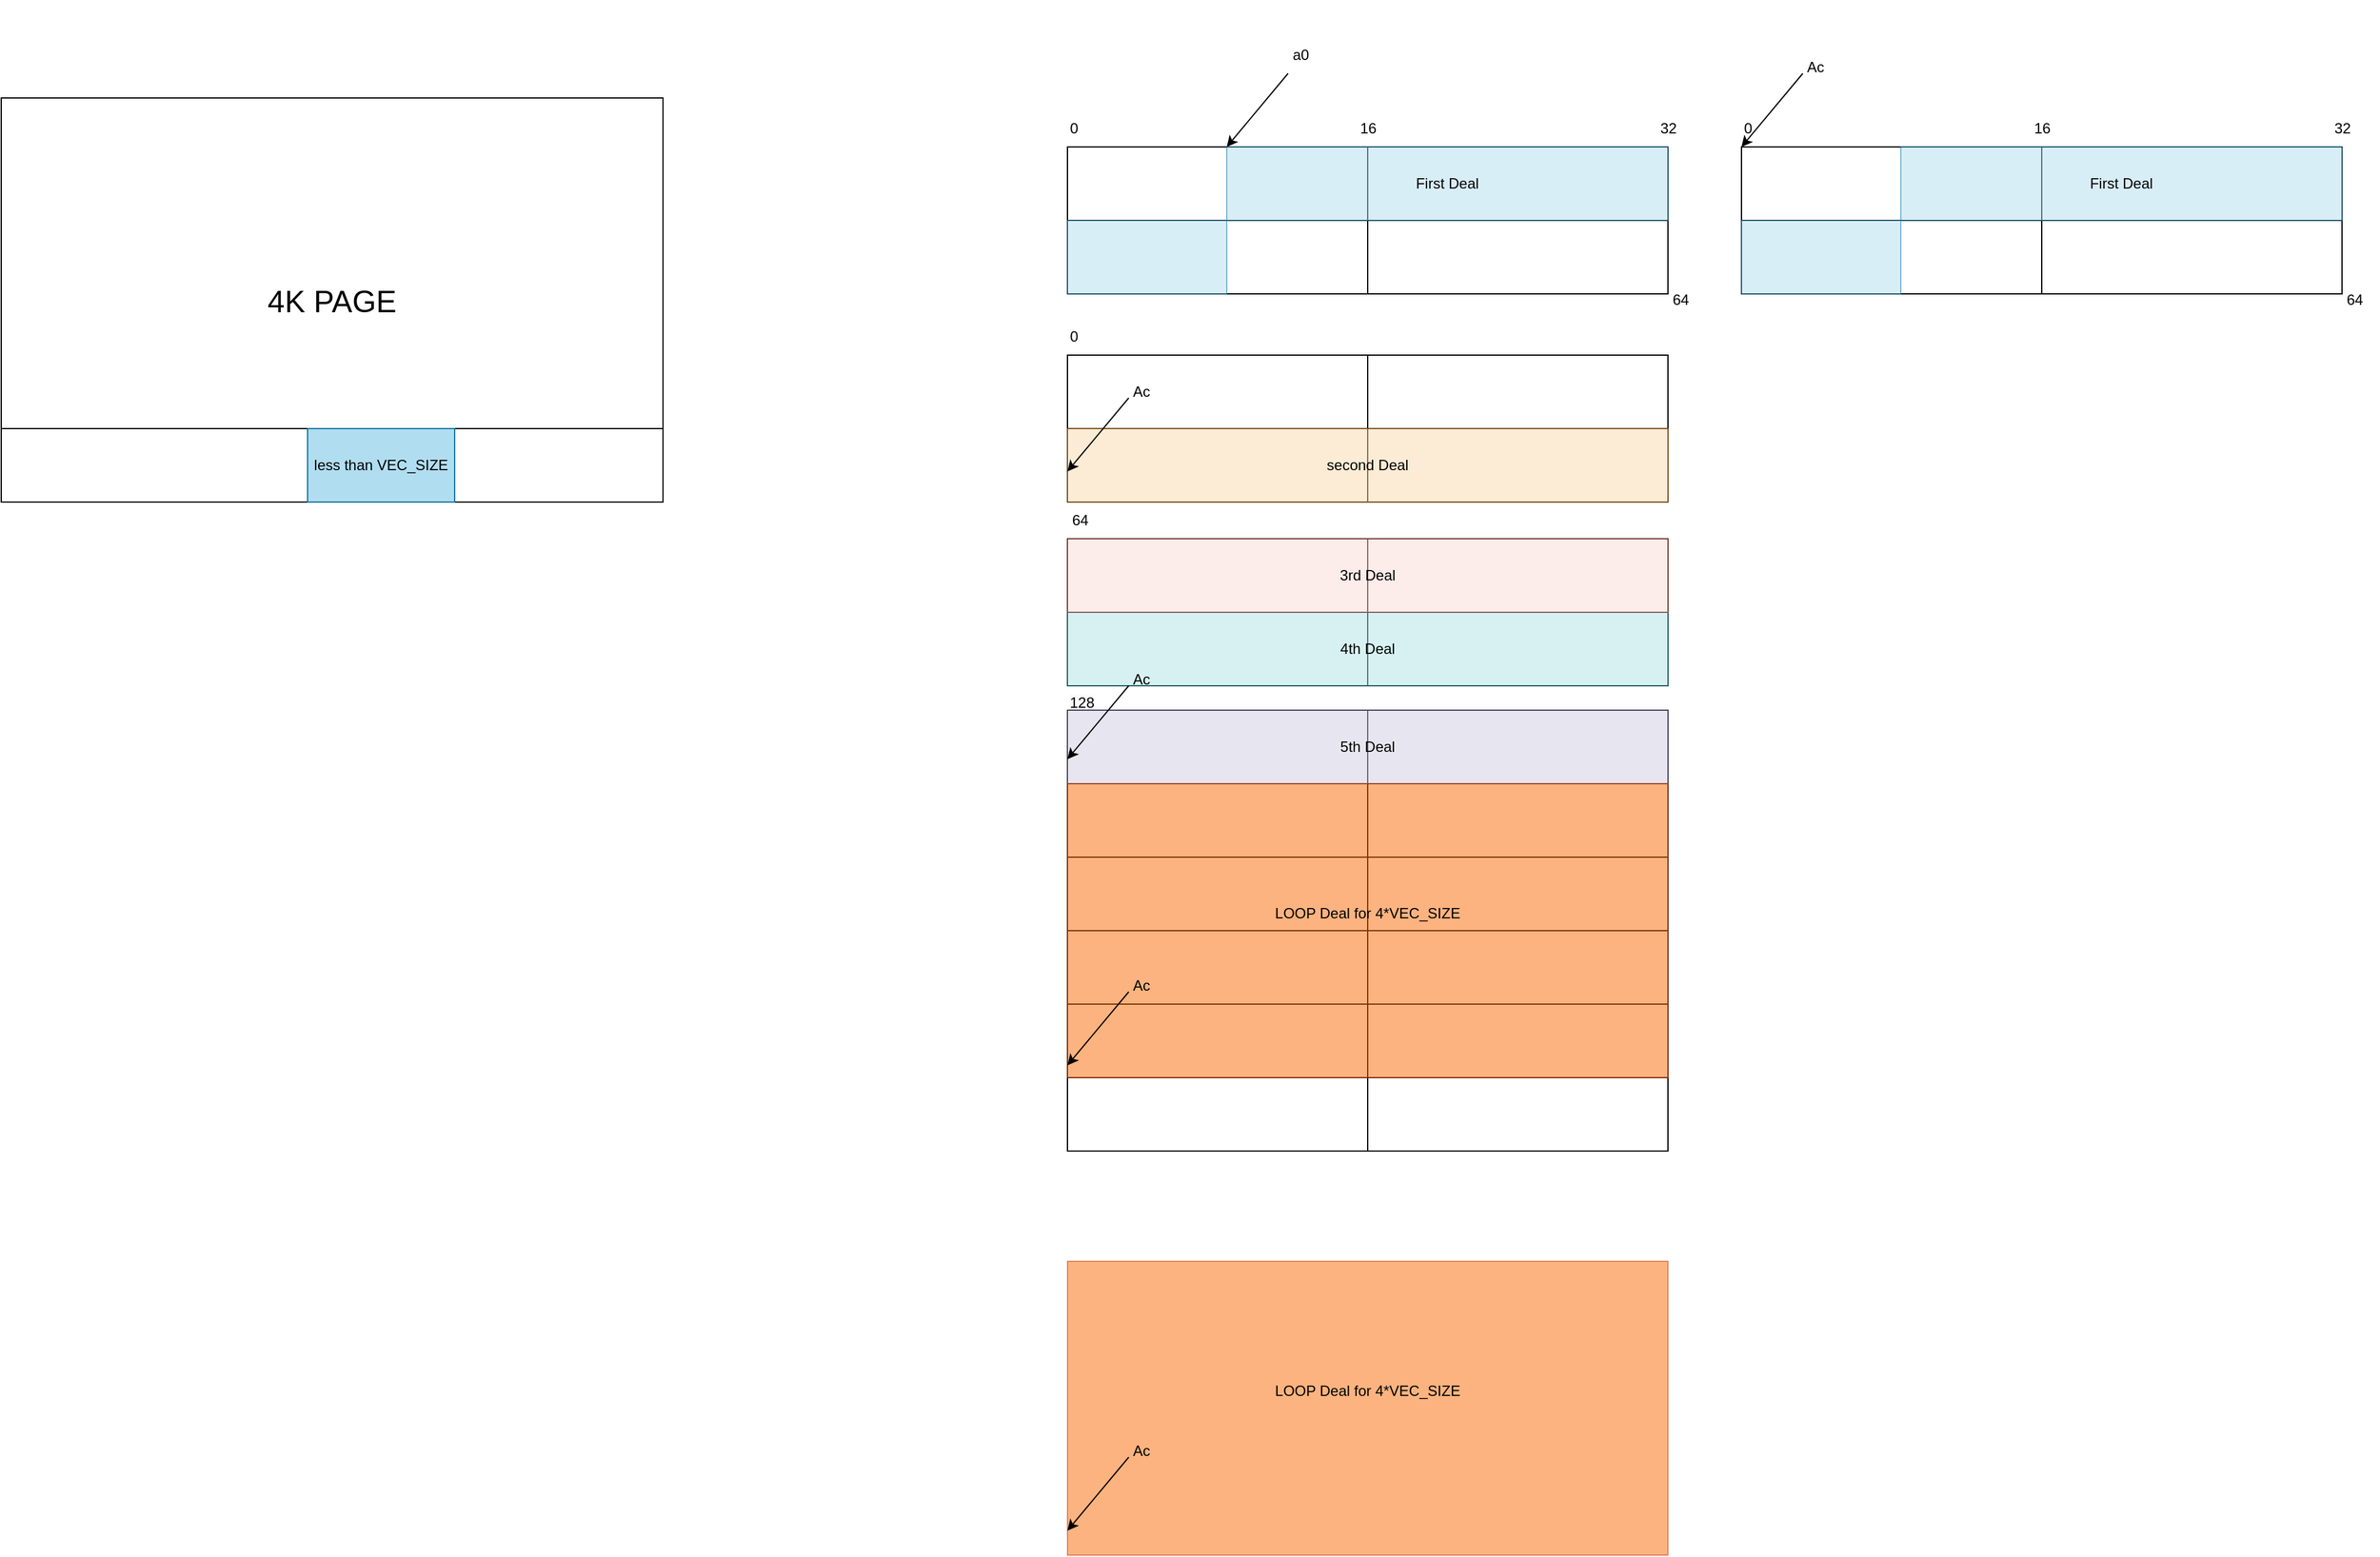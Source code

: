 <mxfile version="24.7.6">
  <diagram name="第 1 页" id="-qpbUEBrmBZOi2GF88Er">
    <mxGraphModel dx="6387" dy="1044" grid="1" gridSize="10" guides="1" tooltips="1" connect="1" arrows="1" fold="1" page="1" pageScale="1" pageWidth="4681" pageHeight="3300" math="0" shadow="0">
      <root>
        <mxCell id="0" />
        <mxCell id="1" parent="0" />
        <mxCell id="QcldPt92rdBq2l97xdNJ-42" value="&lt;font style=&quot;font-size: 25px;&quot;&gt;4K PAGE&lt;/font&gt;" style="rounded=0;whiteSpace=wrap;html=1;" vertex="1" parent="1">
          <mxGeometry x="-390" y="180" width="540" height="330" as="geometry" />
        </mxCell>
        <mxCell id="QcldPt92rdBq2l97xdNJ-44" value="" style="rounded=0;whiteSpace=wrap;html=1;" vertex="1" parent="1">
          <mxGeometry x="-390" y="450" width="540" height="60" as="geometry" />
        </mxCell>
        <mxCell id="QcldPt92rdBq2l97xdNJ-43" value="less than VEC_SIZE" style="rounded=0;whiteSpace=wrap;html=1;shadow=0;labelBackgroundColor=none;textShadow=0;strokeColor=#10739e;fillColor=#b1ddf0;" vertex="1" parent="1">
          <mxGeometry x="-140" y="450" width="120" height="60" as="geometry" />
        </mxCell>
        <mxCell id="QcldPt92rdBq2l97xdNJ-46" value="" style="endArrow=classic;html=1;rounded=0;" edge="1" parent="1">
          <mxGeometry width="50" height="50" relative="1" as="geometry">
            <mxPoint x="660" y="160" as="sourcePoint" />
            <mxPoint x="610" y="220" as="targetPoint" />
          </mxGeometry>
        </mxCell>
        <mxCell id="QcldPt92rdBq2l97xdNJ-47" value="a0" style="text;html=1;align=center;verticalAlign=middle;resizable=0;points=[];autosize=1;strokeColor=none;fillColor=none;" vertex="1" parent="1">
          <mxGeometry x="650" y="130" width="40" height="30" as="geometry" />
        </mxCell>
        <mxCell id="QcldPt92rdBq2l97xdNJ-49" value="" style="group" vertex="1" connectable="0" parent="1">
          <mxGeometry x="1020" y="190" width="530" height="170" as="geometry" />
        </mxCell>
        <mxCell id="QcldPt92rdBq2l97xdNJ-50" value="" style="rounded=0;whiteSpace=wrap;html=1;movable=1;resizable=1;rotatable=1;deletable=1;editable=1;locked=0;connectable=1;" vertex="1" parent="QcldPt92rdBq2l97xdNJ-49">
          <mxGeometry x="10" y="30" width="490" height="120" as="geometry" />
        </mxCell>
        <mxCell id="QcldPt92rdBq2l97xdNJ-51" value="" style="endArrow=none;html=1;rounded=0;exitX=0;exitY=0.5;exitDx=0;exitDy=0;entryX=1;entryY=0.5;entryDx=0;entryDy=0;movable=1;resizable=1;rotatable=1;deletable=1;editable=1;locked=0;connectable=1;" edge="1" parent="QcldPt92rdBq2l97xdNJ-49" source="QcldPt92rdBq2l97xdNJ-50" target="QcldPt92rdBq2l97xdNJ-50">
          <mxGeometry width="50" height="50" relative="1" as="geometry">
            <mxPoint x="190" y="310" as="sourcePoint" />
            <mxPoint x="240" y="260" as="targetPoint" />
          </mxGeometry>
        </mxCell>
        <mxCell id="QcldPt92rdBq2l97xdNJ-52" value="" style="endArrow=none;html=1;rounded=0;entryX=0.5;entryY=0;entryDx=0;entryDy=0;exitX=0.5;exitY=1;exitDx=0;exitDy=0;movable=1;resizable=1;rotatable=1;deletable=1;editable=1;locked=0;connectable=1;" edge="1" parent="QcldPt92rdBq2l97xdNJ-49" source="QcldPt92rdBq2l97xdNJ-50" target="QcldPt92rdBq2l97xdNJ-50">
          <mxGeometry width="50" height="50" relative="1" as="geometry">
            <mxPoint x="190" y="310" as="sourcePoint" />
            <mxPoint x="140" y="260" as="targetPoint" />
          </mxGeometry>
        </mxCell>
        <mxCell id="QcldPt92rdBq2l97xdNJ-53" value="0" style="text;html=1;align=center;verticalAlign=middle;resizable=1;points=[];autosize=1;strokeColor=none;fillColor=none;movable=1;rotatable=1;deletable=1;editable=1;locked=0;connectable=1;" vertex="1" parent="QcldPt92rdBq2l97xdNJ-49">
          <mxGeometry width="30" height="30" as="geometry" />
        </mxCell>
        <mxCell id="QcldPt92rdBq2l97xdNJ-54" value="16" style="text;html=1;align=center;verticalAlign=middle;resizable=1;points=[];autosize=1;strokeColor=none;fillColor=none;movable=1;rotatable=1;deletable=1;editable=1;locked=0;connectable=1;" vertex="1" parent="QcldPt92rdBq2l97xdNJ-49">
          <mxGeometry x="235" width="40" height="30" as="geometry" />
        </mxCell>
        <mxCell id="QcldPt92rdBq2l97xdNJ-55" value="32" style="text;html=1;align=center;verticalAlign=middle;resizable=1;points=[];autosize=1;strokeColor=none;fillColor=none;movable=1;rotatable=1;deletable=1;editable=1;locked=0;connectable=1;" vertex="1" parent="QcldPt92rdBq2l97xdNJ-49">
          <mxGeometry x="480" width="40" height="30" as="geometry" />
        </mxCell>
        <mxCell id="QcldPt92rdBq2l97xdNJ-56" value="64" style="text;html=1;align=center;verticalAlign=middle;resizable=1;points=[];autosize=1;strokeColor=none;fillColor=none;movable=1;rotatable=1;deletable=1;editable=1;locked=0;connectable=1;" vertex="1" parent="QcldPt92rdBq2l97xdNJ-49">
          <mxGeometry x="490" y="140" width="40" height="30" as="geometry" />
        </mxCell>
        <mxCell id="QcldPt92rdBq2l97xdNJ-57" value="First Deal" style="rounded=0;whiteSpace=wrap;html=1;shadow=0;labelBackgroundColor=none;textShadow=0;strokeColor=#10739e;fillColor=#b1ddf0;opacity=50;" vertex="1" parent="QcldPt92rdBq2l97xdNJ-49">
          <mxGeometry x="140" y="30" width="360" height="60" as="geometry" />
        </mxCell>
        <mxCell id="QcldPt92rdBq2l97xdNJ-58" value="" style="rounded=0;whiteSpace=wrap;html=1;shadow=0;labelBackgroundColor=none;textShadow=0;strokeColor=#10739e;fillColor=#b1ddf0;opacity=50;" vertex="1" parent="QcldPt92rdBq2l97xdNJ-49">
          <mxGeometry x="10" y="90" width="130" height="60" as="geometry" />
        </mxCell>
        <mxCell id="QcldPt92rdBq2l97xdNJ-72" value="" style="group" vertex="1" connectable="0" parent="1">
          <mxGeometry x="1040" y="100" width="80" height="80" as="geometry" />
        </mxCell>
        <mxCell id="QcldPt92rdBq2l97xdNJ-59" value="" style="endArrow=classic;html=1;rounded=0;" edge="1" parent="QcldPt92rdBq2l97xdNJ-72">
          <mxGeometry width="50" height="50" relative="1" as="geometry">
            <mxPoint x="40" y="60" as="sourcePoint" />
            <mxPoint x="-10" y="120" as="targetPoint" />
          </mxGeometry>
        </mxCell>
        <mxCell id="QcldPt92rdBq2l97xdNJ-60" value="Ac" style="text;html=1;align=center;verticalAlign=middle;resizable=0;points=[];autosize=1;strokeColor=none;fillColor=none;" vertex="1" parent="QcldPt92rdBq2l97xdNJ-72">
          <mxGeometry x="30" y="40" width="40" height="30" as="geometry" />
        </mxCell>
        <mxCell id="QcldPt92rdBq2l97xdNJ-111" value="" style="group" vertex="1" connectable="0" parent="1">
          <mxGeometry x="470" y="360" width="535" height="340" as="geometry" />
        </mxCell>
        <mxCell id="QcldPt92rdBq2l97xdNJ-112" value="" style="rounded=0;whiteSpace=wrap;html=1;movable=1;resizable=1;rotatable=1;deletable=1;editable=1;locked=0;connectable=1;" vertex="1" parent="QcldPt92rdBq2l97xdNJ-111">
          <mxGeometry x="10" y="30" width="490" height="120" as="geometry" />
        </mxCell>
        <mxCell id="QcldPt92rdBq2l97xdNJ-113" value="" style="endArrow=none;html=1;rounded=0;exitX=0;exitY=0.5;exitDx=0;exitDy=0;entryX=1;entryY=0.5;entryDx=0;entryDy=0;movable=1;resizable=1;rotatable=1;deletable=1;editable=1;locked=0;connectable=1;" edge="1" parent="QcldPt92rdBq2l97xdNJ-111" source="QcldPt92rdBq2l97xdNJ-112" target="QcldPt92rdBq2l97xdNJ-112">
          <mxGeometry width="50" height="50" relative="1" as="geometry">
            <mxPoint x="190" y="310" as="sourcePoint" />
            <mxPoint x="240" y="260" as="targetPoint" />
          </mxGeometry>
        </mxCell>
        <mxCell id="QcldPt92rdBq2l97xdNJ-114" value="" style="endArrow=none;html=1;rounded=0;entryX=0.5;entryY=0;entryDx=0;entryDy=0;exitX=0.5;exitY=1;exitDx=0;exitDy=0;movable=1;resizable=1;rotatable=1;deletable=1;editable=1;locked=0;connectable=1;" edge="1" parent="QcldPt92rdBq2l97xdNJ-111" source="QcldPt92rdBq2l97xdNJ-112" target="QcldPt92rdBq2l97xdNJ-112">
          <mxGeometry width="50" height="50" relative="1" as="geometry">
            <mxPoint x="190" y="310" as="sourcePoint" />
            <mxPoint x="140" y="260" as="targetPoint" />
          </mxGeometry>
        </mxCell>
        <mxCell id="QcldPt92rdBq2l97xdNJ-115" value="0" style="text;html=1;align=center;verticalAlign=middle;resizable=1;points=[];autosize=1;strokeColor=none;fillColor=none;movable=1;rotatable=1;deletable=1;editable=1;locked=0;connectable=1;" vertex="1" parent="QcldPt92rdBq2l97xdNJ-111">
          <mxGeometry width="30" height="30" as="geometry" />
        </mxCell>
        <mxCell id="QcldPt92rdBq2l97xdNJ-119" value="second Deal" style="rounded=0;whiteSpace=wrap;html=1;shadow=0;labelBackgroundColor=none;textShadow=0;strokeColor=#b46504;fillColor=#fad7ac;opacity=50;" vertex="1" parent="QcldPt92rdBq2l97xdNJ-111">
          <mxGeometry x="10" y="90" width="490" height="60" as="geometry" />
        </mxCell>
        <mxCell id="QcldPt92rdBq2l97xdNJ-120" value="" style="group" vertex="1" connectable="0" parent="QcldPt92rdBq2l97xdNJ-111">
          <mxGeometry x="10" y="45" width="80" height="80" as="geometry" />
        </mxCell>
        <mxCell id="QcldPt92rdBq2l97xdNJ-121" value="" style="endArrow=classic;html=1;rounded=0;" edge="1" parent="QcldPt92rdBq2l97xdNJ-120">
          <mxGeometry width="50" height="50" relative="1" as="geometry">
            <mxPoint x="50" y="20" as="sourcePoint" />
            <mxPoint y="80" as="targetPoint" />
          </mxGeometry>
        </mxCell>
        <mxCell id="QcldPt92rdBq2l97xdNJ-122" value="Ac" style="text;html=1;align=center;verticalAlign=middle;resizable=0;points=[];autosize=1;strokeColor=none;fillColor=none;" vertex="1" parent="QcldPt92rdBq2l97xdNJ-120">
          <mxGeometry x="40" width="40" height="30" as="geometry" />
        </mxCell>
        <mxCell id="QcldPt92rdBq2l97xdNJ-76" value="" style="group" vertex="1" connectable="0" parent="QcldPt92rdBq2l97xdNJ-111">
          <mxGeometry y="150" width="530" height="190" as="geometry" />
        </mxCell>
        <mxCell id="QcldPt92rdBq2l97xdNJ-77" value="" style="rounded=0;whiteSpace=wrap;html=1;movable=1;resizable=1;rotatable=1;deletable=1;editable=1;locked=0;connectable=1;" vertex="1" parent="QcldPt92rdBq2l97xdNJ-76">
          <mxGeometry x="10" y="30" width="490" height="120" as="geometry" />
        </mxCell>
        <mxCell id="QcldPt92rdBq2l97xdNJ-78" value="" style="endArrow=none;html=1;rounded=0;exitX=0;exitY=0.5;exitDx=0;exitDy=0;entryX=1;entryY=0.5;entryDx=0;entryDy=0;movable=1;resizable=1;rotatable=1;deletable=1;editable=1;locked=0;connectable=1;" edge="1" parent="QcldPt92rdBq2l97xdNJ-76" source="QcldPt92rdBq2l97xdNJ-77" target="QcldPt92rdBq2l97xdNJ-77">
          <mxGeometry width="50" height="50" relative="1" as="geometry">
            <mxPoint x="190" y="310" as="sourcePoint" />
            <mxPoint x="240" y="260" as="targetPoint" />
          </mxGeometry>
        </mxCell>
        <mxCell id="QcldPt92rdBq2l97xdNJ-79" value="" style="endArrow=none;html=1;rounded=0;entryX=0.5;entryY=0;entryDx=0;entryDy=0;exitX=0.5;exitY=1;exitDx=0;exitDy=0;movable=1;resizable=1;rotatable=1;deletable=1;editable=1;locked=0;connectable=1;" edge="1" parent="QcldPt92rdBq2l97xdNJ-76" source="QcldPt92rdBq2l97xdNJ-77" target="QcldPt92rdBq2l97xdNJ-77">
          <mxGeometry width="50" height="50" relative="1" as="geometry">
            <mxPoint x="190" y="310" as="sourcePoint" />
            <mxPoint x="140" y="260" as="targetPoint" />
          </mxGeometry>
        </mxCell>
        <mxCell id="QcldPt92rdBq2l97xdNJ-84" value="4th Deal" style="rounded=0;whiteSpace=wrap;html=1;shadow=0;labelBackgroundColor=none;textShadow=0;strokeColor=#0e8088;fillColor=#b0e3e6;opacity=50;" vertex="1" parent="QcldPt92rdBq2l97xdNJ-76">
          <mxGeometry x="10" y="90" width="490" height="60" as="geometry" />
        </mxCell>
        <mxCell id="QcldPt92rdBq2l97xdNJ-88" value="3rd Deal" style="rounded=0;whiteSpace=wrap;html=1;shadow=0;labelBackgroundColor=none;textShadow=0;strokeColor=#ae4132;fillColor=#fad9d5;opacity=50;" vertex="1" parent="QcldPt92rdBq2l97xdNJ-76">
          <mxGeometry x="10" y="30" width="490" height="60" as="geometry" />
        </mxCell>
        <mxCell id="QcldPt92rdBq2l97xdNJ-130" value="&lt;span style=&quot;color: rgb(0, 0, 0); font-family: Helvetica; font-size: 12px; font-style: normal; font-variant-ligatures: normal; font-variant-caps: normal; font-weight: 400; letter-spacing: normal; orphans: 2; text-align: center; text-indent: 0px; text-transform: none; widows: 2; word-spacing: 0px; -webkit-text-stroke-width: 0px; white-space: nowrap; background-color: rgb(251, 251, 251); text-decoration-thickness: initial; text-decoration-style: initial; text-decoration-color: initial; display: inline !important; float: none;&quot;&gt;128&lt;/span&gt;" style="text;whiteSpace=wrap;html=1;" vertex="1" parent="QcldPt92rdBq2l97xdNJ-76">
          <mxGeometry x="10" y="150" width="50" height="40" as="geometry" />
        </mxCell>
        <mxCell id="QcldPt92rdBq2l97xdNJ-131" value="64" style="text;html=1;align=center;verticalAlign=middle;resizable=1;points=[];autosize=1;strokeColor=none;fillColor=none;movable=1;rotatable=1;deletable=1;editable=1;locked=0;connectable=1;" vertex="1" parent="QcldPt92rdBq2l97xdNJ-76">
          <mxGeometry width="40" height="30" as="geometry" />
        </mxCell>
        <mxCell id="QcldPt92rdBq2l97xdNJ-16" value="" style="group" vertex="1" connectable="0" parent="QcldPt92rdBq2l97xdNJ-111">
          <mxGeometry y="-170" width="530" height="170" as="geometry" />
        </mxCell>
        <mxCell id="QcldPt92rdBq2l97xdNJ-1" value="" style="rounded=0;whiteSpace=wrap;html=1;movable=1;resizable=1;rotatable=1;deletable=1;editable=1;locked=0;connectable=1;" vertex="1" parent="QcldPt92rdBq2l97xdNJ-16">
          <mxGeometry x="10" y="30" width="490" height="120" as="geometry" />
        </mxCell>
        <mxCell id="QcldPt92rdBq2l97xdNJ-2" value="" style="endArrow=none;html=1;rounded=0;exitX=0;exitY=0.5;exitDx=0;exitDy=0;entryX=1;entryY=0.5;entryDx=0;entryDy=0;movable=1;resizable=1;rotatable=1;deletable=1;editable=1;locked=0;connectable=1;" edge="1" parent="QcldPt92rdBq2l97xdNJ-16" source="QcldPt92rdBq2l97xdNJ-1" target="QcldPt92rdBq2l97xdNJ-1">
          <mxGeometry width="50" height="50" relative="1" as="geometry">
            <mxPoint x="190" y="310" as="sourcePoint" />
            <mxPoint x="240" y="260" as="targetPoint" />
          </mxGeometry>
        </mxCell>
        <mxCell id="QcldPt92rdBq2l97xdNJ-3" value="" style="endArrow=none;html=1;rounded=0;entryX=0.5;entryY=0;entryDx=0;entryDy=0;exitX=0.5;exitY=1;exitDx=0;exitDy=0;movable=1;resizable=1;rotatable=1;deletable=1;editable=1;locked=0;connectable=1;" edge="1" parent="QcldPt92rdBq2l97xdNJ-16" source="QcldPt92rdBq2l97xdNJ-1" target="QcldPt92rdBq2l97xdNJ-1">
          <mxGeometry width="50" height="50" relative="1" as="geometry">
            <mxPoint x="190" y="310" as="sourcePoint" />
            <mxPoint x="140" y="260" as="targetPoint" />
          </mxGeometry>
        </mxCell>
        <mxCell id="QcldPt92rdBq2l97xdNJ-4" value="0" style="text;html=1;align=center;verticalAlign=middle;resizable=1;points=[];autosize=1;strokeColor=none;fillColor=none;movable=1;rotatable=1;deletable=1;editable=1;locked=0;connectable=1;" vertex="1" parent="QcldPt92rdBq2l97xdNJ-16">
          <mxGeometry width="30" height="30" as="geometry" />
        </mxCell>
        <mxCell id="QcldPt92rdBq2l97xdNJ-5" value="16" style="text;html=1;align=center;verticalAlign=middle;resizable=1;points=[];autosize=1;strokeColor=none;fillColor=none;movable=1;rotatable=1;deletable=1;editable=1;locked=0;connectable=1;" vertex="1" parent="QcldPt92rdBq2l97xdNJ-16">
          <mxGeometry x="235" width="40" height="30" as="geometry" />
        </mxCell>
        <mxCell id="QcldPt92rdBq2l97xdNJ-6" value="32" style="text;html=1;align=center;verticalAlign=middle;resizable=1;points=[];autosize=1;strokeColor=none;fillColor=none;movable=1;rotatable=1;deletable=1;editable=1;locked=0;connectable=1;" vertex="1" parent="QcldPt92rdBq2l97xdNJ-16">
          <mxGeometry x="480" width="40" height="30" as="geometry" />
        </mxCell>
        <mxCell id="QcldPt92rdBq2l97xdNJ-8" value="64" style="text;html=1;align=center;verticalAlign=middle;resizable=1;points=[];autosize=1;strokeColor=none;fillColor=none;movable=1;rotatable=1;deletable=1;editable=1;locked=0;connectable=1;" vertex="1" parent="QcldPt92rdBq2l97xdNJ-16">
          <mxGeometry x="490" y="140" width="40" height="30" as="geometry" />
        </mxCell>
        <mxCell id="QcldPt92rdBq2l97xdNJ-45" value="First Deal" style="rounded=0;whiteSpace=wrap;html=1;shadow=0;labelBackgroundColor=none;textShadow=0;strokeColor=#10739e;fillColor=#b1ddf0;opacity=50;" vertex="1" parent="QcldPt92rdBq2l97xdNJ-16">
          <mxGeometry x="140" y="30" width="360" height="60" as="geometry" />
        </mxCell>
        <mxCell id="QcldPt92rdBq2l97xdNJ-48" value="" style="rounded=0;whiteSpace=wrap;html=1;shadow=0;labelBackgroundColor=none;textShadow=0;strokeColor=#10739e;fillColor=#b1ddf0;opacity=50;" vertex="1" parent="QcldPt92rdBq2l97xdNJ-16">
          <mxGeometry x="10" y="90" width="130" height="60" as="geometry" />
        </mxCell>
        <mxCell id="QcldPt92rdBq2l97xdNJ-124" value="" style="group" vertex="1" connectable="0" parent="1">
          <mxGeometry x="480" y="680" width="490" height="120" as="geometry" />
        </mxCell>
        <mxCell id="QcldPt92rdBq2l97xdNJ-89" value="" style="rounded=0;whiteSpace=wrap;html=1;movable=1;resizable=1;rotatable=1;deletable=1;editable=1;locked=0;connectable=1;" vertex="1" parent="QcldPt92rdBq2l97xdNJ-124">
          <mxGeometry width="490" height="120" as="geometry" />
        </mxCell>
        <mxCell id="QcldPt92rdBq2l97xdNJ-90" value="" style="endArrow=none;html=1;rounded=0;exitX=0;exitY=0.5;exitDx=0;exitDy=0;entryX=1;entryY=0.5;entryDx=0;entryDy=0;movable=1;resizable=1;rotatable=1;deletable=1;editable=1;locked=0;connectable=1;" edge="1" parent="QcldPt92rdBq2l97xdNJ-124" source="QcldPt92rdBq2l97xdNJ-89" target="QcldPt92rdBq2l97xdNJ-89">
          <mxGeometry width="50" height="50" relative="1" as="geometry">
            <mxPoint x="180" y="280" as="sourcePoint" />
            <mxPoint x="230" y="230" as="targetPoint" />
          </mxGeometry>
        </mxCell>
        <mxCell id="QcldPt92rdBq2l97xdNJ-91" value="" style="endArrow=none;html=1;rounded=0;entryX=0.5;entryY=0;entryDx=0;entryDy=0;exitX=0.5;exitY=1;exitDx=0;exitDy=0;movable=1;resizable=1;rotatable=1;deletable=1;editable=1;locked=0;connectable=1;" edge="1" parent="QcldPt92rdBq2l97xdNJ-124" source="QcldPt92rdBq2l97xdNJ-89" target="QcldPt92rdBq2l97xdNJ-89">
          <mxGeometry width="50" height="50" relative="1" as="geometry">
            <mxPoint x="180" y="280" as="sourcePoint" />
            <mxPoint x="130" y="230" as="targetPoint" />
          </mxGeometry>
        </mxCell>
        <mxCell id="QcldPt92rdBq2l97xdNJ-94" value="5th Deal" style="rounded=0;whiteSpace=wrap;html=1;shadow=0;labelBackgroundColor=none;textShadow=0;strokeColor=#56517e;fillColor=#d0cee2;opacity=50;" vertex="1" parent="QcldPt92rdBq2l97xdNJ-124">
          <mxGeometry width="490" height="60" as="geometry" />
        </mxCell>
        <mxCell id="QcldPt92rdBq2l97xdNJ-125" value="" style="group" vertex="1" connectable="0" parent="1">
          <mxGeometry x="480" y="800" width="490" height="120" as="geometry" />
        </mxCell>
        <mxCell id="QcldPt92rdBq2l97xdNJ-126" value="" style="rounded=0;whiteSpace=wrap;html=1;movable=1;resizable=1;rotatable=1;deletable=1;editable=1;locked=0;connectable=1;" vertex="1" parent="QcldPt92rdBq2l97xdNJ-125">
          <mxGeometry width="490" height="120" as="geometry" />
        </mxCell>
        <mxCell id="QcldPt92rdBq2l97xdNJ-127" value="" style="endArrow=none;html=1;rounded=0;exitX=0;exitY=0.5;exitDx=0;exitDy=0;entryX=1;entryY=0.5;entryDx=0;entryDy=0;movable=1;resizable=1;rotatable=1;deletable=1;editable=1;locked=0;connectable=1;" edge="1" parent="QcldPt92rdBq2l97xdNJ-125" source="QcldPt92rdBq2l97xdNJ-126" target="QcldPt92rdBq2l97xdNJ-126">
          <mxGeometry width="50" height="50" relative="1" as="geometry">
            <mxPoint x="180" y="280" as="sourcePoint" />
            <mxPoint x="230" y="230" as="targetPoint" />
          </mxGeometry>
        </mxCell>
        <mxCell id="QcldPt92rdBq2l97xdNJ-128" value="" style="endArrow=none;html=1;rounded=0;entryX=0.5;entryY=0;entryDx=0;entryDy=0;exitX=0.5;exitY=1;exitDx=0;exitDy=0;movable=1;resizable=1;rotatable=1;deletable=1;editable=1;locked=0;connectable=1;" edge="1" parent="QcldPt92rdBq2l97xdNJ-125" source="QcldPt92rdBq2l97xdNJ-126" target="QcldPt92rdBq2l97xdNJ-126">
          <mxGeometry width="50" height="50" relative="1" as="geometry">
            <mxPoint x="180" y="280" as="sourcePoint" />
            <mxPoint x="130" y="230" as="targetPoint" />
          </mxGeometry>
        </mxCell>
        <mxCell id="QcldPt92rdBq2l97xdNJ-132" value="" style="group" vertex="1" connectable="0" parent="1">
          <mxGeometry x="480" y="640" width="80" height="80" as="geometry" />
        </mxCell>
        <mxCell id="QcldPt92rdBq2l97xdNJ-133" value="" style="endArrow=classic;html=1;rounded=0;" edge="1" parent="QcldPt92rdBq2l97xdNJ-132">
          <mxGeometry width="50" height="50" relative="1" as="geometry">
            <mxPoint x="50" y="20" as="sourcePoint" />
            <mxPoint y="80" as="targetPoint" />
          </mxGeometry>
        </mxCell>
        <mxCell id="QcldPt92rdBq2l97xdNJ-134" value="Ac" style="text;html=1;align=center;verticalAlign=middle;resizable=0;points=[];autosize=1;strokeColor=none;fillColor=none;" vertex="1" parent="QcldPt92rdBq2l97xdNJ-132">
          <mxGeometry x="40" width="40" height="30" as="geometry" />
        </mxCell>
        <mxCell id="QcldPt92rdBq2l97xdNJ-141" value="" style="group" vertex="1" connectable="0" parent="1">
          <mxGeometry x="480" y="920" width="550" height="120" as="geometry" />
        </mxCell>
        <mxCell id="QcldPt92rdBq2l97xdNJ-142" value="" style="rounded=0;whiteSpace=wrap;html=1;movable=1;resizable=1;rotatable=1;deletable=1;editable=1;locked=0;connectable=1;" vertex="1" parent="QcldPt92rdBq2l97xdNJ-141">
          <mxGeometry width="490" height="120" as="geometry" />
        </mxCell>
        <mxCell id="QcldPt92rdBq2l97xdNJ-143" value="" style="endArrow=none;html=1;rounded=0;exitX=0;exitY=0.5;exitDx=0;exitDy=0;entryX=1;entryY=0.5;entryDx=0;entryDy=0;movable=1;resizable=1;rotatable=1;deletable=1;editable=1;locked=0;connectable=1;" edge="1" parent="QcldPt92rdBq2l97xdNJ-141" source="QcldPt92rdBq2l97xdNJ-142" target="QcldPt92rdBq2l97xdNJ-142">
          <mxGeometry width="50" height="50" relative="1" as="geometry">
            <mxPoint x="180" y="280" as="sourcePoint" />
            <mxPoint x="230" y="230" as="targetPoint" />
          </mxGeometry>
        </mxCell>
        <mxCell id="QcldPt92rdBq2l97xdNJ-144" value="" style="endArrow=none;html=1;rounded=0;entryX=0.5;entryY=0;entryDx=0;entryDy=0;exitX=0.5;exitY=1;exitDx=0;exitDy=0;movable=1;resizable=1;rotatable=1;deletable=1;editable=1;locked=0;connectable=1;" edge="1" parent="QcldPt92rdBq2l97xdNJ-141" source="QcldPt92rdBq2l97xdNJ-142" target="QcldPt92rdBq2l97xdNJ-142">
          <mxGeometry width="50" height="50" relative="1" as="geometry">
            <mxPoint x="180" y="280" as="sourcePoint" />
            <mxPoint x="130" y="230" as="targetPoint" />
          </mxGeometry>
        </mxCell>
        <mxCell id="QcldPt92rdBq2l97xdNJ-159" value="LOOP Deal for 4*VEC_SIZE&lt;div&gt;&lt;br&gt;&lt;/div&gt;&lt;div&gt;&lt;br&gt;&lt;/div&gt;" style="rounded=0;whiteSpace=wrap;html=1;shadow=0;labelBackgroundColor=none;textShadow=0;strokeColor=#C73500;fillColor=#fa6800;opacity=50;fontColor=#000000;" vertex="1" parent="QcldPt92rdBq2l97xdNJ-141">
          <mxGeometry y="-180" width="490" height="240" as="geometry" />
        </mxCell>
        <mxCell id="QcldPt92rdBq2l97xdNJ-148" value="" style="group" vertex="1" connectable="0" parent="1">
          <mxGeometry x="480" y="890" width="80" height="80" as="geometry" />
        </mxCell>
        <mxCell id="QcldPt92rdBq2l97xdNJ-149" value="" style="endArrow=classic;html=1;rounded=0;" edge="1" parent="QcldPt92rdBq2l97xdNJ-148">
          <mxGeometry width="50" height="50" relative="1" as="geometry">
            <mxPoint x="50" y="20" as="sourcePoint" />
            <mxPoint y="80" as="targetPoint" />
          </mxGeometry>
        </mxCell>
        <mxCell id="QcldPt92rdBq2l97xdNJ-150" value="Ac" style="text;html=1;align=center;verticalAlign=middle;resizable=0;points=[];autosize=1;strokeColor=none;fillColor=none;" vertex="1" parent="QcldPt92rdBq2l97xdNJ-148">
          <mxGeometry x="40" width="40" height="30" as="geometry" />
        </mxCell>
        <mxCell id="QcldPt92rdBq2l97xdNJ-160" value="LOOP Deal for 4*VEC_SIZE&lt;div&gt;&lt;br&gt;&lt;/div&gt;&lt;div&gt;&lt;br&gt;&lt;/div&gt;" style="rounded=0;whiteSpace=wrap;html=1;shadow=0;labelBackgroundColor=none;textShadow=0;strokeColor=#C73500;fillColor=#fa6800;opacity=50;fontColor=#000000;" vertex="1" parent="1">
          <mxGeometry x="480" y="1130" width="490" height="240" as="geometry" />
        </mxCell>
        <mxCell id="QcldPt92rdBq2l97xdNJ-161" value="" style="group" vertex="1" connectable="0" parent="1">
          <mxGeometry x="480" y="1270" width="80" height="80" as="geometry" />
        </mxCell>
        <mxCell id="QcldPt92rdBq2l97xdNJ-162" value="" style="endArrow=classic;html=1;rounded=0;" edge="1" parent="QcldPt92rdBq2l97xdNJ-161">
          <mxGeometry width="50" height="50" relative="1" as="geometry">
            <mxPoint x="50" y="20" as="sourcePoint" />
            <mxPoint y="80" as="targetPoint" />
          </mxGeometry>
        </mxCell>
        <mxCell id="QcldPt92rdBq2l97xdNJ-163" value="Ac" style="text;html=1;align=center;verticalAlign=middle;resizable=0;points=[];autosize=1;strokeColor=none;fillColor=none;" vertex="1" parent="QcldPt92rdBq2l97xdNJ-161">
          <mxGeometry x="40" width="40" height="30" as="geometry" />
        </mxCell>
      </root>
    </mxGraphModel>
  </diagram>
</mxfile>
